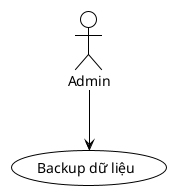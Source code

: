 @startuml UC037-Backup-Du-Lieu
!theme plain

actor Admin
usecase "Backup dữ liệu" as UC037

Admin --> UC037

@enduml
